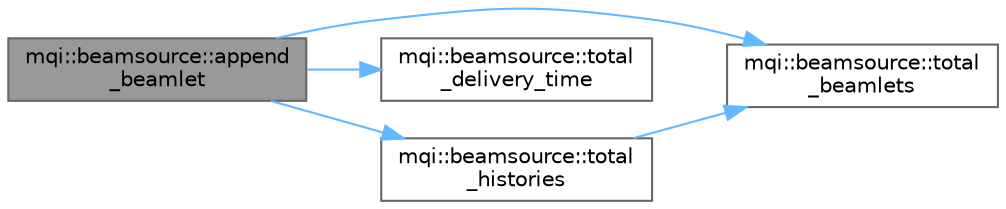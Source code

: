 digraph "mqi::beamsource::append_beamlet"
{
 // LATEX_PDF_SIZE
  bgcolor="transparent";
  edge [fontname=Helvetica,fontsize=10,labelfontname=Helvetica,labelfontsize=10];
  node [fontname=Helvetica,fontsize=10,shape=box,height=0.2,width=0.4];
  rankdir="LR";
  Node1 [id="Node000001",label="mqi::beamsource::append\l_beamlet",height=0.2,width=0.4,color="gray40", fillcolor="grey60", style="filled", fontcolor="black",tooltip="Appends a beamlet to the source's internal containers."];
  Node1 -> Node2 [id="edge1_Node000001_Node000002",color="steelblue1",style="solid",tooltip=" "];
  Node2 [id="Node000002",label="mqi::beamsource::total\l_beamlets",height=0.2,width=0.4,color="grey40", fillcolor="white", style="filled",URL="$classmqi_1_1beamsource.html#a8cb53a42506de99381a0eee29f6dbc35",tooltip="Returns the total number of beamlets in the source."];
  Node1 -> Node3 [id="edge2_Node000001_Node000003",color="steelblue1",style="solid",tooltip=" "];
  Node3 [id="Node000003",label="mqi::beamsource::total\l_delivery_time",height=0.2,width=0.4,color="grey40", fillcolor="white", style="filled",URL="$classmqi_1_1beamsource.html#a3fb81fc91b2aba2f7b3d97f1185c9a29",tooltip="Calculates the total delivery time."];
  Node1 -> Node4 [id="edge3_Node000001_Node000004",color="steelblue1",style="solid",tooltip=" "];
  Node4 [id="Node000004",label="mqi::beamsource::total\l_histories",height=0.2,width=0.4,color="grey40", fillcolor="white", style="filled",URL="$classmqi_1_1beamsource.html#a38b59f2227d4504c28bb2a88b6834103",tooltip="Returns the total number of histories for all beamlets."];
  Node4 -> Node2 [id="edge4_Node000004_Node000002",color="steelblue1",style="solid",tooltip=" "];
}

